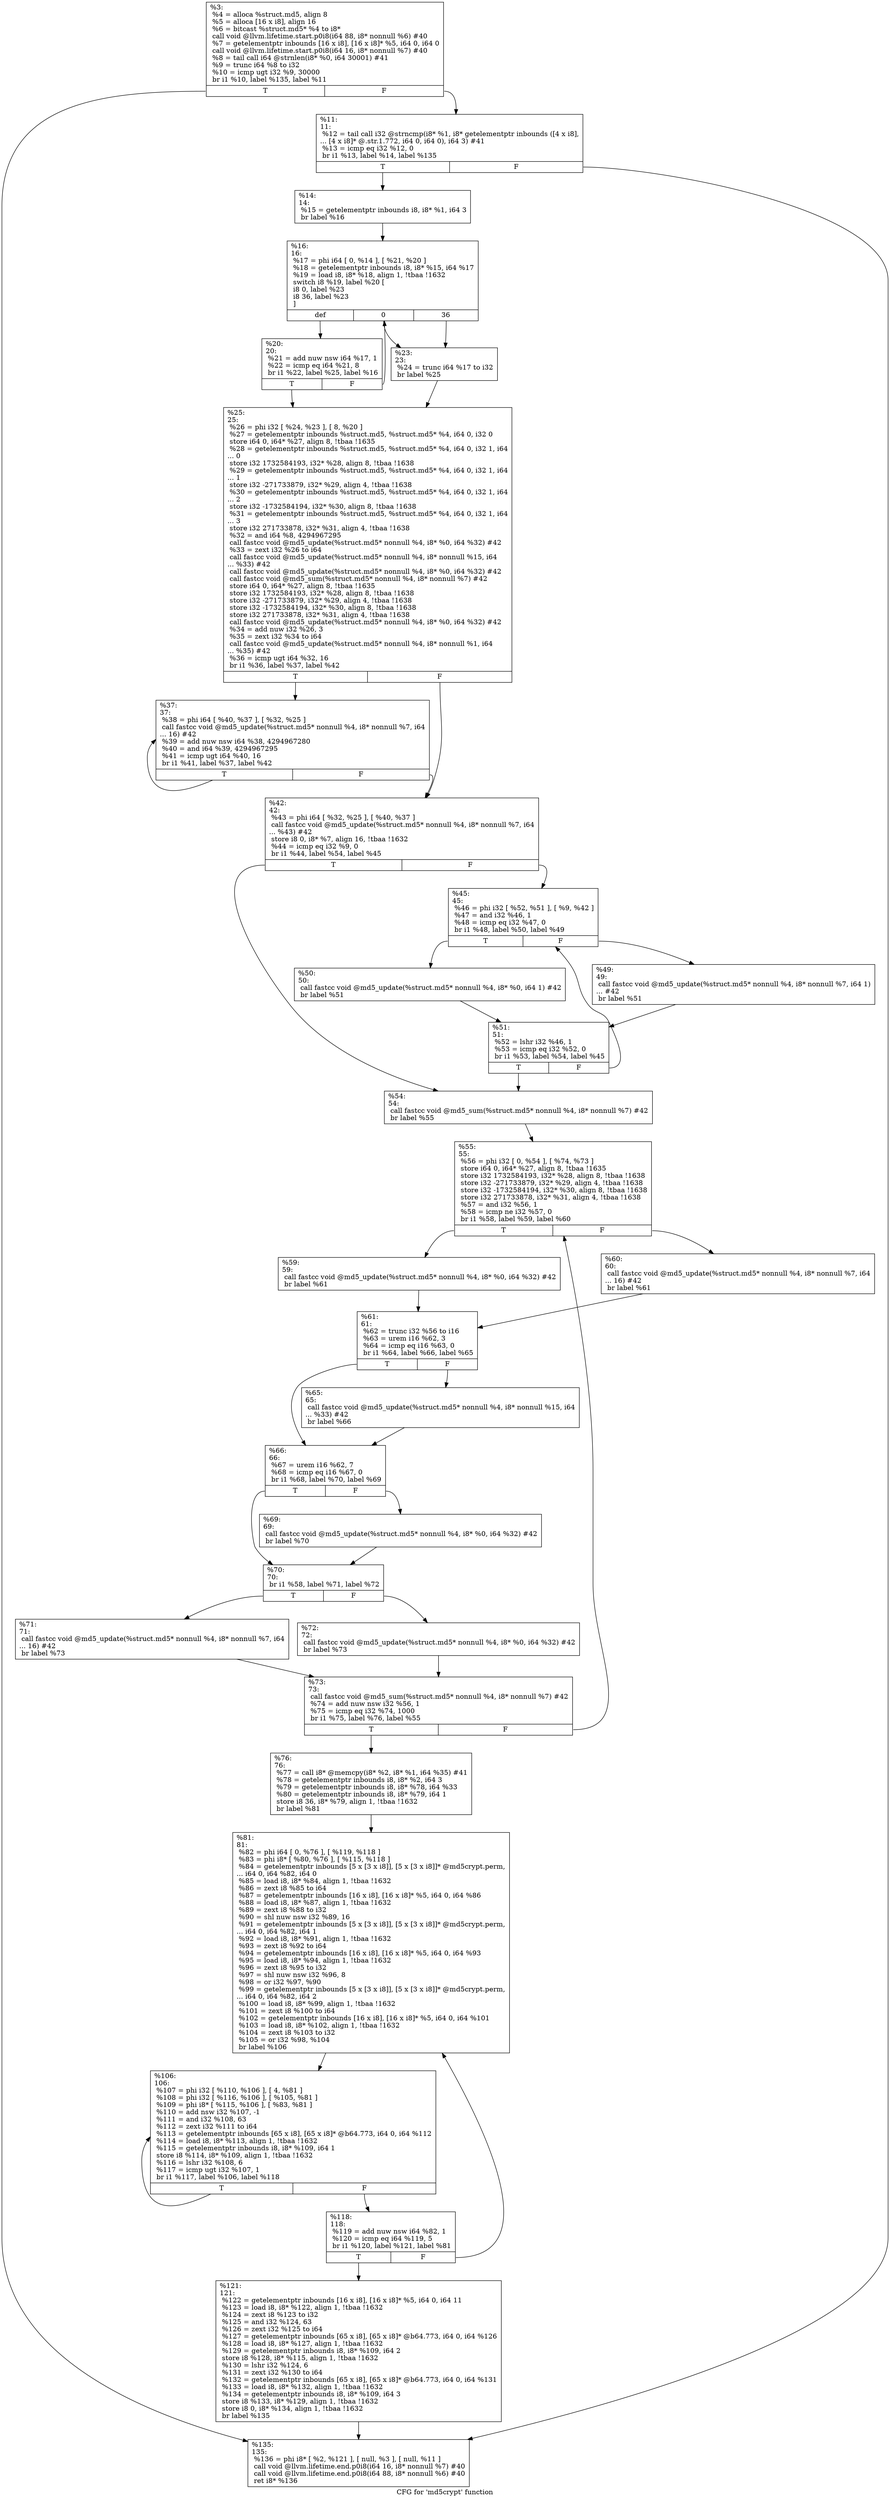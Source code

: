 digraph "CFG for 'md5crypt' function" {
	label="CFG for 'md5crypt' function";

	Node0x1e418e0 [shape=record,label="{%3:\l  %4 = alloca %struct.md5, align 8\l  %5 = alloca [16 x i8], align 16\l  %6 = bitcast %struct.md5* %4 to i8*\l  call void @llvm.lifetime.start.p0i8(i64 88, i8* nonnull %6) #40\l  %7 = getelementptr inbounds [16 x i8], [16 x i8]* %5, i64 0, i64 0\l  call void @llvm.lifetime.start.p0i8(i64 16, i8* nonnull %7) #40\l  %8 = tail call i64 @strnlen(i8* %0, i64 30001) #41\l  %9 = trunc i64 %8 to i32\l  %10 = icmp ugt i32 %9, 30000\l  br i1 %10, label %135, label %11\l|{<s0>T|<s1>F}}"];
	Node0x1e418e0:s0 -> Node0x1e423c0;
	Node0x1e418e0:s1 -> Node0x1e41ab0;
	Node0x1e41ab0 [shape=record,label="{%11:\l11:                                               \l  %12 = tail call i32 @strncmp(i8* %1, i8* getelementptr inbounds ([4 x i8],\l... [4 x i8]* @.str.1.772, i64 0, i64 0), i64 3) #41\l  %13 = icmp eq i32 %12, 0\l  br i1 %13, label %14, label %135\l|{<s0>T|<s1>F}}"];
	Node0x1e41ab0:s0 -> Node0x1e41b00;
	Node0x1e41ab0:s1 -> Node0x1e423c0;
	Node0x1e41b00 [shape=record,label="{%14:\l14:                                               \l  %15 = getelementptr inbounds i8, i8* %1, i64 3\l  br label %16\l}"];
	Node0x1e41b00 -> Node0x1e41b50;
	Node0x1e41b50 [shape=record,label="{%16:\l16:                                               \l  %17 = phi i64 [ 0, %14 ], [ %21, %20 ]\l  %18 = getelementptr inbounds i8, i8* %15, i64 %17\l  %19 = load i8, i8* %18, align 1, !tbaa !1632\l  switch i8 %19, label %20 [\l    i8 0, label %23\l    i8 36, label %23\l  ]\l|{<s0>def|<s1>0|<s2>36}}"];
	Node0x1e41b50:s0 -> Node0x1e41ba0;
	Node0x1e41b50:s1 -> Node0x1e41bf0;
	Node0x1e41b50:s2 -> Node0x1e41bf0;
	Node0x1e41ba0 [shape=record,label="{%20:\l20:                                               \l  %21 = add nuw nsw i64 %17, 1\l  %22 = icmp eq i64 %21, 8\l  br i1 %22, label %25, label %16\l|{<s0>T|<s1>F}}"];
	Node0x1e41ba0:s0 -> Node0x1e41c40;
	Node0x1e41ba0:s1 -> Node0x1e41b50;
	Node0x1e41bf0 [shape=record,label="{%23:\l23:                                               \l  %24 = trunc i64 %17 to i32\l  br label %25\l}"];
	Node0x1e41bf0 -> Node0x1e41c40;
	Node0x1e41c40 [shape=record,label="{%25:\l25:                                               \l  %26 = phi i32 [ %24, %23 ], [ 8, %20 ]\l  %27 = getelementptr inbounds %struct.md5, %struct.md5* %4, i64 0, i32 0\l  store i64 0, i64* %27, align 8, !tbaa !1635\l  %28 = getelementptr inbounds %struct.md5, %struct.md5* %4, i64 0, i32 1, i64\l... 0\l  store i32 1732584193, i32* %28, align 8, !tbaa !1638\l  %29 = getelementptr inbounds %struct.md5, %struct.md5* %4, i64 0, i32 1, i64\l... 1\l  store i32 -271733879, i32* %29, align 4, !tbaa !1638\l  %30 = getelementptr inbounds %struct.md5, %struct.md5* %4, i64 0, i32 1, i64\l... 2\l  store i32 -1732584194, i32* %30, align 8, !tbaa !1638\l  %31 = getelementptr inbounds %struct.md5, %struct.md5* %4, i64 0, i32 1, i64\l... 3\l  store i32 271733878, i32* %31, align 4, !tbaa !1638\l  %32 = and i64 %8, 4294967295\l  call fastcc void @md5_update(%struct.md5* nonnull %4, i8* %0, i64 %32) #42\l  %33 = zext i32 %26 to i64\l  call fastcc void @md5_update(%struct.md5* nonnull %4, i8* nonnull %15, i64\l... %33) #42\l  call fastcc void @md5_update(%struct.md5* nonnull %4, i8* %0, i64 %32) #42\l  call fastcc void @md5_sum(%struct.md5* nonnull %4, i8* nonnull %7) #42\l  store i64 0, i64* %27, align 8, !tbaa !1635\l  store i32 1732584193, i32* %28, align 8, !tbaa !1638\l  store i32 -271733879, i32* %29, align 4, !tbaa !1638\l  store i32 -1732584194, i32* %30, align 8, !tbaa !1638\l  store i32 271733878, i32* %31, align 4, !tbaa !1638\l  call fastcc void @md5_update(%struct.md5* nonnull %4, i8* %0, i64 %32) #42\l  %34 = add nuw i32 %26, 3\l  %35 = zext i32 %34 to i64\l  call fastcc void @md5_update(%struct.md5* nonnull %4, i8* nonnull %1, i64\l... %35) #42\l  %36 = icmp ugt i64 %32, 16\l  br i1 %36, label %37, label %42\l|{<s0>T|<s1>F}}"];
	Node0x1e41c40:s0 -> Node0x1e41c90;
	Node0x1e41c40:s1 -> Node0x1e41ce0;
	Node0x1e41c90 [shape=record,label="{%37:\l37:                                               \l  %38 = phi i64 [ %40, %37 ], [ %32, %25 ]\l  call fastcc void @md5_update(%struct.md5* nonnull %4, i8* nonnull %7, i64\l... 16) #42\l  %39 = add nuw nsw i64 %38, 4294967280\l  %40 = and i64 %39, 4294967295\l  %41 = icmp ugt i64 %40, 16\l  br i1 %41, label %37, label %42\l|{<s0>T|<s1>F}}"];
	Node0x1e41c90:s0 -> Node0x1e41c90;
	Node0x1e41c90:s1 -> Node0x1e41ce0;
	Node0x1e41ce0 [shape=record,label="{%42:\l42:                                               \l  %43 = phi i64 [ %32, %25 ], [ %40, %37 ]\l  call fastcc void @md5_update(%struct.md5* nonnull %4, i8* nonnull %7, i64\l... %43) #42\l  store i8 0, i8* %7, align 16, !tbaa !1632\l  %44 = icmp eq i32 %9, 0\l  br i1 %44, label %54, label %45\l|{<s0>T|<s1>F}}"];
	Node0x1e41ce0:s0 -> Node0x1e41e70;
	Node0x1e41ce0:s1 -> Node0x1e41d30;
	Node0x1e41d30 [shape=record,label="{%45:\l45:                                               \l  %46 = phi i32 [ %52, %51 ], [ %9, %42 ]\l  %47 = and i32 %46, 1\l  %48 = icmp eq i32 %47, 0\l  br i1 %48, label %50, label %49\l|{<s0>T|<s1>F}}"];
	Node0x1e41d30:s0 -> Node0x1e41dd0;
	Node0x1e41d30:s1 -> Node0x1e41d80;
	Node0x1e41d80 [shape=record,label="{%49:\l49:                                               \l  call fastcc void @md5_update(%struct.md5* nonnull %4, i8* nonnull %7, i64 1)\l... #42\l  br label %51\l}"];
	Node0x1e41d80 -> Node0x1e41e20;
	Node0x1e41dd0 [shape=record,label="{%50:\l50:                                               \l  call fastcc void @md5_update(%struct.md5* nonnull %4, i8* %0, i64 1) #42\l  br label %51\l}"];
	Node0x1e41dd0 -> Node0x1e41e20;
	Node0x1e41e20 [shape=record,label="{%51:\l51:                                               \l  %52 = lshr i32 %46, 1\l  %53 = icmp eq i32 %52, 0\l  br i1 %53, label %54, label %45\l|{<s0>T|<s1>F}}"];
	Node0x1e41e20:s0 -> Node0x1e41e70;
	Node0x1e41e20:s1 -> Node0x1e41d30;
	Node0x1e41e70 [shape=record,label="{%54:\l54:                                               \l  call fastcc void @md5_sum(%struct.md5* nonnull %4, i8* nonnull %7) #42\l  br label %55\l}"];
	Node0x1e41e70 -> Node0x1e41ec0;
	Node0x1e41ec0 [shape=record,label="{%55:\l55:                                               \l  %56 = phi i32 [ 0, %54 ], [ %74, %73 ]\l  store i64 0, i64* %27, align 8, !tbaa !1635\l  store i32 1732584193, i32* %28, align 8, !tbaa !1638\l  store i32 -271733879, i32* %29, align 4, !tbaa !1638\l  store i32 -1732584194, i32* %30, align 8, !tbaa !1638\l  store i32 271733878, i32* %31, align 4, !tbaa !1638\l  %57 = and i32 %56, 1\l  %58 = icmp ne i32 %57, 0\l  br i1 %58, label %59, label %60\l|{<s0>T|<s1>F}}"];
	Node0x1e41ec0:s0 -> Node0x1e41f10;
	Node0x1e41ec0:s1 -> Node0x1e41f60;
	Node0x1e41f10 [shape=record,label="{%59:\l59:                                               \l  call fastcc void @md5_update(%struct.md5* nonnull %4, i8* %0, i64 %32) #42\l  br label %61\l}"];
	Node0x1e41f10 -> Node0x1e41fb0;
	Node0x1e41f60 [shape=record,label="{%60:\l60:                                               \l  call fastcc void @md5_update(%struct.md5* nonnull %4, i8* nonnull %7, i64\l... 16) #42\l  br label %61\l}"];
	Node0x1e41f60 -> Node0x1e41fb0;
	Node0x1e41fb0 [shape=record,label="{%61:\l61:                                               \l  %62 = trunc i32 %56 to i16\l  %63 = urem i16 %62, 3\l  %64 = icmp eq i16 %63, 0\l  br i1 %64, label %66, label %65\l|{<s0>T|<s1>F}}"];
	Node0x1e41fb0:s0 -> Node0x1e42050;
	Node0x1e41fb0:s1 -> Node0x1e42000;
	Node0x1e42000 [shape=record,label="{%65:\l65:                                               \l  call fastcc void @md5_update(%struct.md5* nonnull %4, i8* nonnull %15, i64\l... %33) #42\l  br label %66\l}"];
	Node0x1e42000 -> Node0x1e42050;
	Node0x1e42050 [shape=record,label="{%66:\l66:                                               \l  %67 = urem i16 %62, 7\l  %68 = icmp eq i16 %67, 0\l  br i1 %68, label %70, label %69\l|{<s0>T|<s1>F}}"];
	Node0x1e42050:s0 -> Node0x1e420f0;
	Node0x1e42050:s1 -> Node0x1e420a0;
	Node0x1e420a0 [shape=record,label="{%69:\l69:                                               \l  call fastcc void @md5_update(%struct.md5* nonnull %4, i8* %0, i64 %32) #42\l  br label %70\l}"];
	Node0x1e420a0 -> Node0x1e420f0;
	Node0x1e420f0 [shape=record,label="{%70:\l70:                                               \l  br i1 %58, label %71, label %72\l|{<s0>T|<s1>F}}"];
	Node0x1e420f0:s0 -> Node0x1e42140;
	Node0x1e420f0:s1 -> Node0x1e42190;
	Node0x1e42140 [shape=record,label="{%71:\l71:                                               \l  call fastcc void @md5_update(%struct.md5* nonnull %4, i8* nonnull %7, i64\l... 16) #42\l  br label %73\l}"];
	Node0x1e42140 -> Node0x1e421e0;
	Node0x1e42190 [shape=record,label="{%72:\l72:                                               \l  call fastcc void @md5_update(%struct.md5* nonnull %4, i8* %0, i64 %32) #42\l  br label %73\l}"];
	Node0x1e42190 -> Node0x1e421e0;
	Node0x1e421e0 [shape=record,label="{%73:\l73:                                               \l  call fastcc void @md5_sum(%struct.md5* nonnull %4, i8* nonnull %7) #42\l  %74 = add nuw nsw i32 %56, 1\l  %75 = icmp eq i32 %74, 1000\l  br i1 %75, label %76, label %55\l|{<s0>T|<s1>F}}"];
	Node0x1e421e0:s0 -> Node0x1e42230;
	Node0x1e421e0:s1 -> Node0x1e41ec0;
	Node0x1e42230 [shape=record,label="{%76:\l76:                                               \l  %77 = call i8* @memcpy(i8* %2, i8* %1, i64 %35) #41\l  %78 = getelementptr inbounds i8, i8* %2, i64 3\l  %79 = getelementptr inbounds i8, i8* %78, i64 %33\l  %80 = getelementptr inbounds i8, i8* %79, i64 1\l  store i8 36, i8* %79, align 1, !tbaa !1632\l  br label %81\l}"];
	Node0x1e42230 -> Node0x1e42280;
	Node0x1e42280 [shape=record,label="{%81:\l81:                                               \l  %82 = phi i64 [ 0, %76 ], [ %119, %118 ]\l  %83 = phi i8* [ %80, %76 ], [ %115, %118 ]\l  %84 = getelementptr inbounds [5 x [3 x i8]], [5 x [3 x i8]]* @md5crypt.perm,\l... i64 0, i64 %82, i64 0\l  %85 = load i8, i8* %84, align 1, !tbaa !1632\l  %86 = zext i8 %85 to i64\l  %87 = getelementptr inbounds [16 x i8], [16 x i8]* %5, i64 0, i64 %86\l  %88 = load i8, i8* %87, align 1, !tbaa !1632\l  %89 = zext i8 %88 to i32\l  %90 = shl nuw nsw i32 %89, 16\l  %91 = getelementptr inbounds [5 x [3 x i8]], [5 x [3 x i8]]* @md5crypt.perm,\l... i64 0, i64 %82, i64 1\l  %92 = load i8, i8* %91, align 1, !tbaa !1632\l  %93 = zext i8 %92 to i64\l  %94 = getelementptr inbounds [16 x i8], [16 x i8]* %5, i64 0, i64 %93\l  %95 = load i8, i8* %94, align 1, !tbaa !1632\l  %96 = zext i8 %95 to i32\l  %97 = shl nuw nsw i32 %96, 8\l  %98 = or i32 %97, %90\l  %99 = getelementptr inbounds [5 x [3 x i8]], [5 x [3 x i8]]* @md5crypt.perm,\l... i64 0, i64 %82, i64 2\l  %100 = load i8, i8* %99, align 1, !tbaa !1632\l  %101 = zext i8 %100 to i64\l  %102 = getelementptr inbounds [16 x i8], [16 x i8]* %5, i64 0, i64 %101\l  %103 = load i8, i8* %102, align 1, !tbaa !1632\l  %104 = zext i8 %103 to i32\l  %105 = or i32 %98, %104\l  br label %106\l}"];
	Node0x1e42280 -> Node0x1e422d0;
	Node0x1e422d0 [shape=record,label="{%106:\l106:                                              \l  %107 = phi i32 [ %110, %106 ], [ 4, %81 ]\l  %108 = phi i32 [ %116, %106 ], [ %105, %81 ]\l  %109 = phi i8* [ %115, %106 ], [ %83, %81 ]\l  %110 = add nsw i32 %107, -1\l  %111 = and i32 %108, 63\l  %112 = zext i32 %111 to i64\l  %113 = getelementptr inbounds [65 x i8], [65 x i8]* @b64.773, i64 0, i64 %112\l  %114 = load i8, i8* %113, align 1, !tbaa !1632\l  %115 = getelementptr inbounds i8, i8* %109, i64 1\l  store i8 %114, i8* %109, align 1, !tbaa !1632\l  %116 = lshr i32 %108, 6\l  %117 = icmp ugt i32 %107, 1\l  br i1 %117, label %106, label %118\l|{<s0>T|<s1>F}}"];
	Node0x1e422d0:s0 -> Node0x1e422d0;
	Node0x1e422d0:s1 -> Node0x1e42320;
	Node0x1e42320 [shape=record,label="{%118:\l118:                                              \l  %119 = add nuw nsw i64 %82, 1\l  %120 = icmp eq i64 %119, 5\l  br i1 %120, label %121, label %81\l|{<s0>T|<s1>F}}"];
	Node0x1e42320:s0 -> Node0x1e42370;
	Node0x1e42320:s1 -> Node0x1e42280;
	Node0x1e42370 [shape=record,label="{%121:\l121:                                              \l  %122 = getelementptr inbounds [16 x i8], [16 x i8]* %5, i64 0, i64 11\l  %123 = load i8, i8* %122, align 1, !tbaa !1632\l  %124 = zext i8 %123 to i32\l  %125 = and i32 %124, 63\l  %126 = zext i32 %125 to i64\l  %127 = getelementptr inbounds [65 x i8], [65 x i8]* @b64.773, i64 0, i64 %126\l  %128 = load i8, i8* %127, align 1, !tbaa !1632\l  %129 = getelementptr inbounds i8, i8* %109, i64 2\l  store i8 %128, i8* %115, align 1, !tbaa !1632\l  %130 = lshr i32 %124, 6\l  %131 = zext i32 %130 to i64\l  %132 = getelementptr inbounds [65 x i8], [65 x i8]* @b64.773, i64 0, i64 %131\l  %133 = load i8, i8* %132, align 1, !tbaa !1632\l  %134 = getelementptr inbounds i8, i8* %109, i64 3\l  store i8 %133, i8* %129, align 1, !tbaa !1632\l  store i8 0, i8* %134, align 1, !tbaa !1632\l  br label %135\l}"];
	Node0x1e42370 -> Node0x1e423c0;
	Node0x1e423c0 [shape=record,label="{%135:\l135:                                              \l  %136 = phi i8* [ %2, %121 ], [ null, %3 ], [ null, %11 ]\l  call void @llvm.lifetime.end.p0i8(i64 16, i8* nonnull %7) #40\l  call void @llvm.lifetime.end.p0i8(i64 88, i8* nonnull %6) #40\l  ret i8* %136\l}"];
}
